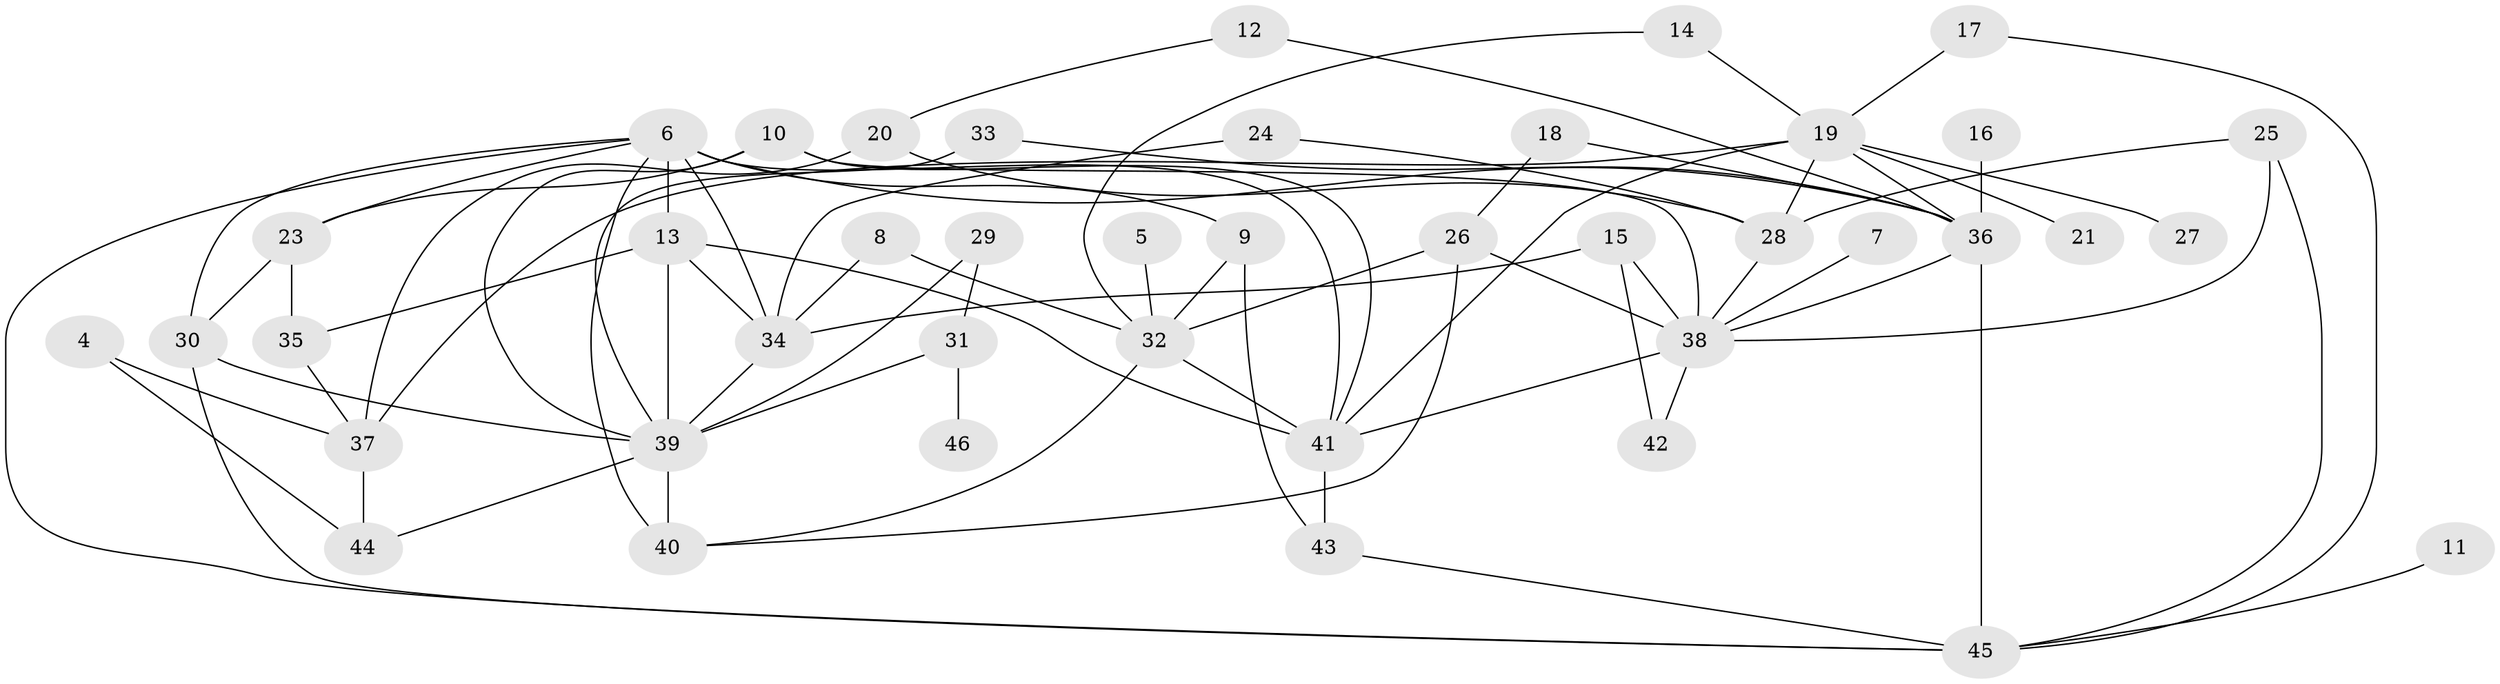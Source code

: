 // original degree distribution, {1: 0.16483516483516483, 0: 0.03296703296703297, 4: 0.13186813186813187, 2: 0.27472527472527475, 5: 0.14285714285714285, 3: 0.21978021978021978, 6: 0.03296703296703297}
// Generated by graph-tools (version 1.1) at 2025/49/03/09/25 03:49:11]
// undirected, 42 vertices, 78 edges
graph export_dot {
graph [start="1"]
  node [color=gray90,style=filled];
  4;
  5;
  6;
  7;
  8;
  9;
  10;
  11;
  12;
  13;
  14;
  15;
  16;
  17;
  18;
  19;
  20;
  21;
  23;
  24;
  25;
  26;
  27;
  28;
  29;
  30;
  31;
  32;
  33;
  34;
  35;
  36;
  37;
  38;
  39;
  40;
  41;
  42;
  43;
  44;
  45;
  46;
  4 -- 37 [weight=1.0];
  4 -- 44 [weight=1.0];
  5 -- 32 [weight=1.0];
  6 -- 9 [weight=1.0];
  6 -- 13 [weight=1.0];
  6 -- 23 [weight=1.0];
  6 -- 30 [weight=1.0];
  6 -- 34 [weight=1.0];
  6 -- 36 [weight=1.0];
  6 -- 40 [weight=1.0];
  6 -- 41 [weight=1.0];
  6 -- 45 [weight=1.0];
  7 -- 38 [weight=1.0];
  8 -- 32 [weight=1.0];
  8 -- 34 [weight=1.0];
  9 -- 32 [weight=1.0];
  9 -- 43 [weight=1.0];
  10 -- 23 [weight=1.0];
  10 -- 38 [weight=1.0];
  10 -- 39 [weight=1.0];
  10 -- 41 [weight=1.0];
  11 -- 45 [weight=1.0];
  12 -- 20 [weight=1.0];
  12 -- 36 [weight=1.0];
  13 -- 34 [weight=1.0];
  13 -- 35 [weight=1.0];
  13 -- 39 [weight=1.0];
  13 -- 41 [weight=1.0];
  14 -- 19 [weight=1.0];
  14 -- 32 [weight=1.0];
  15 -- 34 [weight=1.0];
  15 -- 38 [weight=1.0];
  15 -- 42 [weight=1.0];
  16 -- 36 [weight=2.0];
  17 -- 19 [weight=1.0];
  17 -- 45 [weight=1.0];
  18 -- 26 [weight=1.0];
  18 -- 36 [weight=1.0];
  19 -- 21 [weight=1.0];
  19 -- 27 [weight=1.0];
  19 -- 28 [weight=1.0];
  19 -- 36 [weight=1.0];
  19 -- 37 [weight=1.0];
  19 -- 41 [weight=1.0];
  20 -- 28 [weight=1.0];
  20 -- 37 [weight=1.0];
  23 -- 30 [weight=1.0];
  23 -- 35 [weight=1.0];
  24 -- 28 [weight=1.0];
  24 -- 34 [weight=1.0];
  25 -- 28 [weight=1.0];
  25 -- 38 [weight=1.0];
  25 -- 45 [weight=1.0];
  26 -- 32 [weight=1.0];
  26 -- 38 [weight=1.0];
  26 -- 40 [weight=1.0];
  28 -- 38 [weight=1.0];
  29 -- 31 [weight=1.0];
  29 -- 39 [weight=1.0];
  30 -- 39 [weight=1.0];
  30 -- 45 [weight=1.0];
  31 -- 39 [weight=1.0];
  31 -- 46 [weight=1.0];
  32 -- 40 [weight=1.0];
  32 -- 41 [weight=2.0];
  33 -- 36 [weight=1.0];
  33 -- 39 [weight=1.0];
  34 -- 39 [weight=1.0];
  35 -- 37 [weight=1.0];
  36 -- 38 [weight=1.0];
  36 -- 45 [weight=1.0];
  37 -- 44 [weight=1.0];
  38 -- 41 [weight=1.0];
  38 -- 42 [weight=1.0];
  39 -- 40 [weight=2.0];
  39 -- 44 [weight=1.0];
  41 -- 43 [weight=1.0];
  43 -- 45 [weight=1.0];
}
